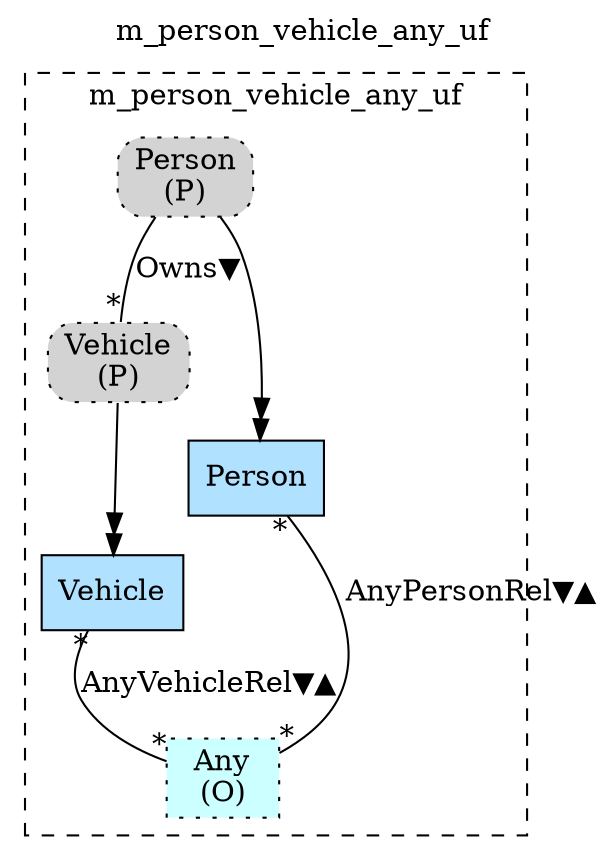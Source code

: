 digraph {graph[label=m_person_vehicle_any_uf,labelloc=tl,labelfontsize=12];
subgraph cluster_m_person_vehicle_any_uf{style=dashed;label=m_person_vehicle_any_uf;
"PPerson"[shape=box,fillcolor=lightgray,style ="rounded,filled,dotted",label=<Person<br/>(P)>];
"PVehicle"[shape=box,fillcolor=lightgray,style ="rounded,filled,dotted",label=<Vehicle<br/>(P)>];
"Person"[shape=record,fillcolor=lightskyblue1,style = filled,label="Person"];
"Vehicle"[shape=record,fillcolor=lightskyblue1,style = filled,label="Vehicle"];
"Any"[shape=record,fillcolor="#CCFFFF",style ="filled,dotted",label=<Any<br/>(O)>];

"PPerson"->"PVehicle"[label="Owns▼",dir=none,taillabel="",headlabel="*"];
"Person"->"Any"[label="AnyPersonRel▼▲",dir=none,taillabel="*",headlabel="*"];
"Vehicle"->"Any"[label="AnyVehicleRel▼▲",dir=none,taillabel="*",headlabel="*"];

}
"PPerson"->"Person"[arrowhead=normalnormal];
"PVehicle"->"Vehicle"[arrowhead=normalnormal];
}